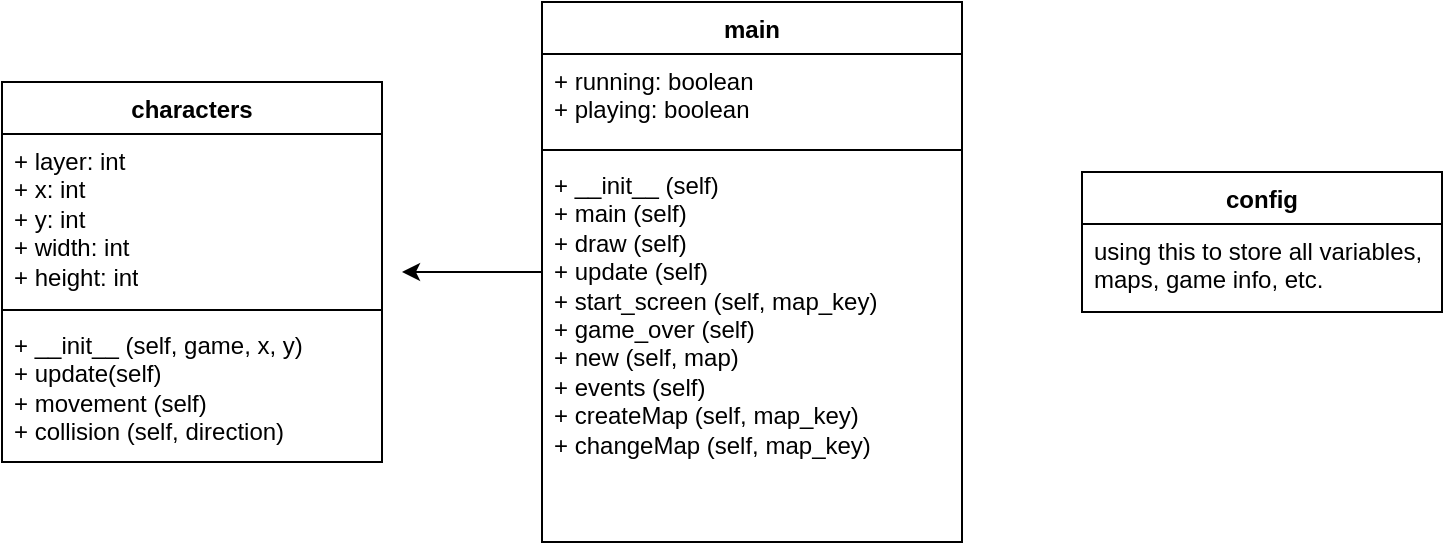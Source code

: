 <mxfile version="24.1.0" type="github">
  <diagram id="C5RBs43oDa-KdzZeNtuy" name="Page-1">
    <mxGraphModel dx="967" dy="728" grid="1" gridSize="10" guides="1" tooltips="1" connect="1" arrows="1" fold="1" page="1" pageScale="1" pageWidth="827" pageHeight="1169" math="0" shadow="0">
      <root>
        <mxCell id="WIyWlLk6GJQsqaUBKTNV-0" />
        <mxCell id="WIyWlLk6GJQsqaUBKTNV-1" parent="WIyWlLk6GJQsqaUBKTNV-0" />
        <mxCell id="i_ETFETUrERWIoAMZTEW-14" style="edgeStyle=orthogonalEdgeStyle;rounded=0;orthogonalLoop=1;jettySize=auto;html=1;" edge="1" parent="WIyWlLk6GJQsqaUBKTNV-1" source="i_ETFETUrERWIoAMZTEW-4">
          <mxGeometry relative="1" as="geometry">
            <mxPoint x="260" y="450" as="targetPoint" />
          </mxGeometry>
        </mxCell>
        <mxCell id="i_ETFETUrERWIoAMZTEW-4" value="main" style="swimlane;fontStyle=1;align=center;verticalAlign=top;childLayout=stackLayout;horizontal=1;startSize=26;horizontalStack=0;resizeParent=1;resizeParentMax=0;resizeLast=0;collapsible=1;marginBottom=0;whiteSpace=wrap;html=1;" vertex="1" parent="WIyWlLk6GJQsqaUBKTNV-1">
          <mxGeometry x="330" y="315" width="210" height="270" as="geometry" />
        </mxCell>
        <mxCell id="i_ETFETUrERWIoAMZTEW-5" value="+ running: boolean&lt;div&gt;+ playing: boolean&lt;/div&gt;" style="text;strokeColor=none;fillColor=none;align=left;verticalAlign=top;spacingLeft=4;spacingRight=4;overflow=hidden;rotatable=0;points=[[0,0.5],[1,0.5]];portConstraint=eastwest;whiteSpace=wrap;html=1;" vertex="1" parent="i_ETFETUrERWIoAMZTEW-4">
          <mxGeometry y="26" width="210" height="44" as="geometry" />
        </mxCell>
        <mxCell id="i_ETFETUrERWIoAMZTEW-6" value="" style="line;strokeWidth=1;fillColor=none;align=left;verticalAlign=middle;spacingTop=-1;spacingLeft=3;spacingRight=3;rotatable=0;labelPosition=right;points=[];portConstraint=eastwest;strokeColor=inherit;" vertex="1" parent="i_ETFETUrERWIoAMZTEW-4">
          <mxGeometry y="70" width="210" height="8" as="geometry" />
        </mxCell>
        <mxCell id="i_ETFETUrERWIoAMZTEW-7" value="+ __init__ (self)&lt;br&gt;+ main (self)&lt;div&gt;+ draw (self)&lt;/div&gt;&lt;div&gt;+ update (self)&lt;/div&gt;&lt;div&gt;+ start_screen (self, map_key)&lt;/div&gt;&lt;div&gt;+ game_over (self)&lt;/div&gt;&lt;div&gt;+ new (self, map)&lt;/div&gt;&lt;div&gt;+ events (self)&lt;/div&gt;&lt;div&gt;+ createMap (self, map_key)&lt;/div&gt;&lt;div&gt;+ changeMap (self, map_key)&lt;/div&gt;" style="text;strokeColor=none;fillColor=none;align=left;verticalAlign=top;spacingLeft=4;spacingRight=4;overflow=hidden;rotatable=0;points=[[0,0.5],[1,0.5]];portConstraint=eastwest;whiteSpace=wrap;html=1;" vertex="1" parent="i_ETFETUrERWIoAMZTEW-4">
          <mxGeometry y="78" width="210" height="192" as="geometry" />
        </mxCell>
        <mxCell id="i_ETFETUrERWIoAMZTEW-8" value="characters" style="swimlane;fontStyle=1;align=center;verticalAlign=top;childLayout=stackLayout;horizontal=1;startSize=26;horizontalStack=0;resizeParent=1;resizeParentMax=0;resizeLast=0;collapsible=1;marginBottom=0;whiteSpace=wrap;html=1;" vertex="1" parent="WIyWlLk6GJQsqaUBKTNV-1">
          <mxGeometry x="60" y="355" width="190" height="190" as="geometry" />
        </mxCell>
        <mxCell id="i_ETFETUrERWIoAMZTEW-9" value="+ layer: int&lt;div&gt;+ x: int&lt;br&gt;+ y: int&lt;br&gt;+ width: int&lt;br&gt;+ height: int&lt;/div&gt;" style="text;strokeColor=none;fillColor=none;align=left;verticalAlign=top;spacingLeft=4;spacingRight=4;overflow=hidden;rotatable=0;points=[[0,0.5],[1,0.5]];portConstraint=eastwest;whiteSpace=wrap;html=1;" vertex="1" parent="i_ETFETUrERWIoAMZTEW-8">
          <mxGeometry y="26" width="190" height="84" as="geometry" />
        </mxCell>
        <mxCell id="i_ETFETUrERWIoAMZTEW-10" value="" style="line;strokeWidth=1;fillColor=none;align=left;verticalAlign=middle;spacingTop=-1;spacingLeft=3;spacingRight=3;rotatable=0;labelPosition=right;points=[];portConstraint=eastwest;strokeColor=inherit;" vertex="1" parent="i_ETFETUrERWIoAMZTEW-8">
          <mxGeometry y="110" width="190" height="8" as="geometry" />
        </mxCell>
        <mxCell id="i_ETFETUrERWIoAMZTEW-11" value="+ __init__ (self, game, x, y)&lt;div&gt;+ update(self)&lt;/div&gt;&lt;div&gt;+ movement (self)&lt;/div&gt;&lt;div&gt;+ collision (self, direction)&lt;/div&gt;" style="text;strokeColor=none;fillColor=none;align=left;verticalAlign=top;spacingLeft=4;spacingRight=4;overflow=hidden;rotatable=0;points=[[0,0.5],[1,0.5]];portConstraint=eastwest;whiteSpace=wrap;html=1;" vertex="1" parent="i_ETFETUrERWIoAMZTEW-8">
          <mxGeometry y="118" width="190" height="72" as="geometry" />
        </mxCell>
        <mxCell id="i_ETFETUrERWIoAMZTEW-15" value="config" style="swimlane;fontStyle=1;align=center;verticalAlign=top;childLayout=stackLayout;horizontal=1;startSize=26;horizontalStack=0;resizeParent=1;resizeParentMax=0;resizeLast=0;collapsible=1;marginBottom=0;whiteSpace=wrap;html=1;" vertex="1" parent="WIyWlLk6GJQsqaUBKTNV-1">
          <mxGeometry x="600" y="400" width="180" height="70" as="geometry" />
        </mxCell>
        <mxCell id="i_ETFETUrERWIoAMZTEW-16" value="using this to store all variables, maps, game info, etc." style="text;strokeColor=none;fillColor=none;align=left;verticalAlign=top;spacingLeft=4;spacingRight=4;overflow=hidden;rotatable=0;points=[[0,0.5],[1,0.5]];portConstraint=eastwest;whiteSpace=wrap;html=1;" vertex="1" parent="i_ETFETUrERWIoAMZTEW-15">
          <mxGeometry y="26" width="180" height="44" as="geometry" />
        </mxCell>
      </root>
    </mxGraphModel>
  </diagram>
</mxfile>
